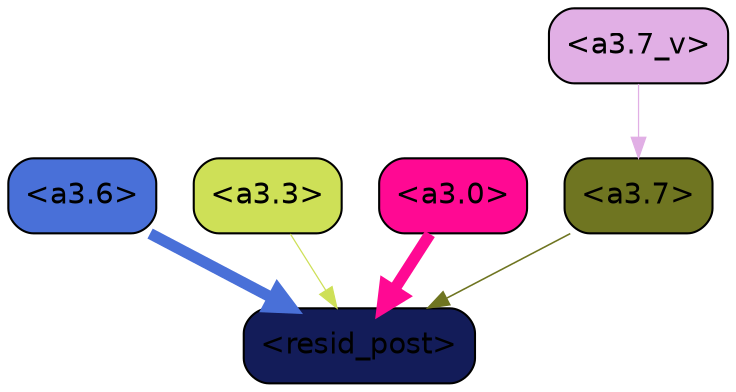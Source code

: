 strict digraph "" {
	graph [bgcolor=transparent,
		layout=dot,
		overlap=false,
		splines=true
	];
	"<a3.7>"	[color=black,
		fillcolor="#6f7521",
		fontname=Helvetica,
		shape=box,
		style="filled, rounded"];
	"<resid_post>"	[color=black,
		fillcolor="#131c59",
		fontname=Helvetica,
		shape=box,
		style="filled, rounded"];
	"<a3.7>" -> "<resid_post>"	[color="#6f7521",
		penwidth=0.7595263123512268];
	"<a3.6>"	[color=black,
		fillcolor="#4970d8",
		fontname=Helvetica,
		shape=box,
		style="filled, rounded"];
	"<a3.6>" -> "<resid_post>"	[color="#4970d8",
		penwidth=5.40013587474823];
	"<a3.3>"	[color=black,
		fillcolor="#cee057",
		fontname=Helvetica,
		shape=box,
		style="filled, rounded"];
	"<a3.3>" -> "<resid_post>"	[color="#cee057",
		penwidth=0.6];
	"<a3.0>"	[color=black,
		fillcolor="#ff0993",
		fontname=Helvetica,
		shape=box,
		style="filled, rounded"];
	"<a3.0>" -> "<resid_post>"	[color="#ff0993",
		penwidth=5.540827631950378];
	"<a3.7_v>"	[color=black,
		fillcolor="#e1afe5",
		fontname=Helvetica,
		shape=box,
		style="filled, rounded"];
	"<a3.7_v>" -> "<a3.7>"	[color="#e1afe5",
		penwidth=0.6];
}
